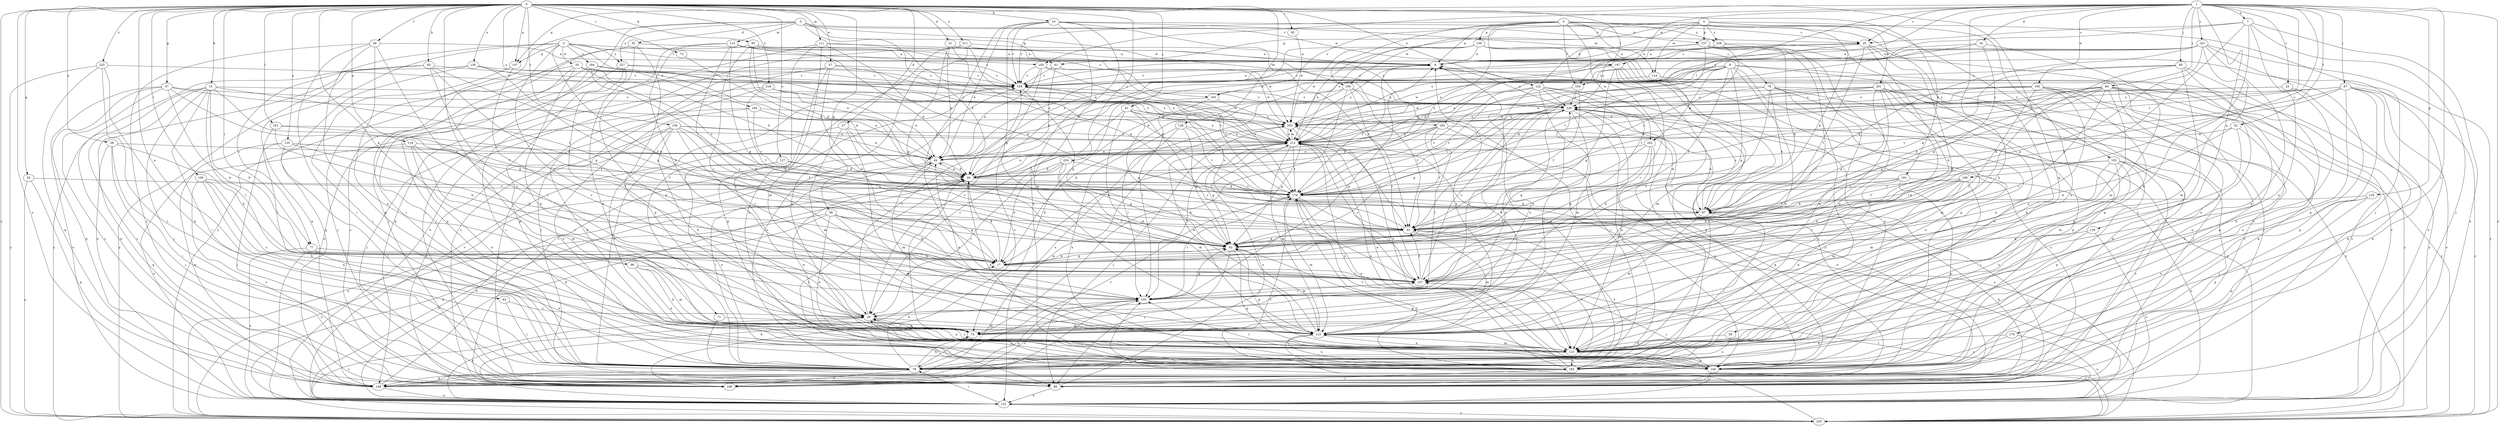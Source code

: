 strict digraph  {
0;
1;
2;
3;
4;
5;
6;
7;
8;
10;
15;
17;
23;
25;
26;
27;
31;
32;
33;
35;
36;
37;
38;
43;
44;
49;
52;
53;
54;
56;
57;
59;
61;
62;
65;
70;
71;
73;
77;
78;
79;
81;
82;
84;
85;
87;
88;
95;
96;
97;
100;
101;
104;
105;
111;
113;
114;
115;
119;
122;
123;
125;
127;
128;
130;
132;
135;
136;
137;
139;
140;
147;
149;
156;
157;
161;
164;
165;
166;
170;
176;
181;
182;
184;
185;
190;
192;
193;
194;
195;
197;
199;
201;
202;
203;
211;
212;
218;
220;
224;
225;
227;
228;
229;
0 -> 10  [label=b];
0 -> 15  [label=b];
0 -> 27  [label=d];
0 -> 31  [label=d];
0 -> 37  [label=e];
0 -> 38  [label=e];
0 -> 43  [label=e];
0 -> 49  [label=f];
0 -> 54  [label=g];
0 -> 56  [label=g];
0 -> 57  [label=g];
0 -> 59  [label=g];
0 -> 65  [label=h];
0 -> 71  [label=i];
0 -> 73  [label=i];
0 -> 77  [label=i];
0 -> 81  [label=j];
0 -> 82  [label=j];
0 -> 95  [label=k];
0 -> 96  [label=k];
0 -> 100  [label=l];
0 -> 101  [label=l];
0 -> 104  [label=l];
0 -> 111  [label=m];
0 -> 119  [label=n];
0 -> 122  [label=n];
0 -> 125  [label=o];
0 -> 127  [label=o];
0 -> 128  [label=o];
0 -> 130  [label=o];
0 -> 132  [label=o];
0 -> 147  [label=q];
0 -> 156  [label=r];
0 -> 181  [label=u];
0 -> 182  [label=u];
0 -> 211  [label=x];
0 -> 218  [label=y];
0 -> 220  [label=y];
0 -> 224  [label=z];
0 -> 225  [label=z];
1 -> 7  [label=a];
1 -> 23  [label=c];
1 -> 25  [label=c];
1 -> 32  [label=d];
1 -> 44  [label=e];
1 -> 52  [label=f];
1 -> 70  [label=h];
1 -> 84  [label=j];
1 -> 85  [label=j];
1 -> 87  [label=j];
1 -> 135  [label=p];
1 -> 136  [label=p];
1 -> 147  [label=q];
1 -> 161  [label=s];
1 -> 170  [label=t];
1 -> 176  [label=t];
1 -> 182  [label=u];
1 -> 190  [label=v];
1 -> 192  [label=v];
1 -> 195  [label=w];
1 -> 197  [label=w];
1 -> 220  [label=y];
2 -> 17  [label=b];
2 -> 33  [label=d];
2 -> 77  [label=i];
2 -> 147  [label=q];
2 -> 149  [label=q];
2 -> 157  [label=r];
2 -> 164  [label=s];
2 -> 165  [label=s];
2 -> 184  [label=u];
2 -> 192  [label=v];
2 -> 227  [label=z];
3 -> 25  [label=c];
3 -> 35  [label=d];
3 -> 36  [label=d];
3 -> 61  [label=g];
3 -> 88  [label=j];
3 -> 113  [label=m];
3 -> 197  [label=w];
3 -> 199  [label=w];
3 -> 220  [label=y];
3 -> 227  [label=z];
4 -> 61  [label=g];
4 -> 97  [label=k];
4 -> 114  [label=m];
4 -> 122  [label=n];
4 -> 123  [label=n];
4 -> 137  [label=p];
4 -> 193  [label=v];
4 -> 199  [label=w];
4 -> 201  [label=w];
4 -> 212  [label=x];
4 -> 228  [label=z];
5 -> 8  [label=a];
5 -> 78  [label=i];
5 -> 88  [label=j];
5 -> 104  [label=l];
5 -> 137  [label=p];
5 -> 139  [label=p];
5 -> 140  [label=p];
5 -> 165  [label=s];
5 -> 176  [label=t];
5 -> 185  [label=u];
5 -> 194  [label=v];
5 -> 202  [label=w];
5 -> 228  [label=z];
6 -> 44  [label=e];
6 -> 53  [label=f];
6 -> 62  [label=g];
6 -> 70  [label=h];
6 -> 79  [label=i];
6 -> 88  [label=j];
6 -> 104  [label=l];
6 -> 165  [label=s];
6 -> 176  [label=t];
6 -> 202  [label=w];
6 -> 203  [label=w];
6 -> 212  [label=x];
6 -> 220  [label=y];
7 -> 17  [label=b];
7 -> 25  [label=c];
7 -> 70  [label=h];
7 -> 88  [label=j];
7 -> 123  [label=n];
7 -> 132  [label=o];
7 -> 212  [label=x];
8 -> 25  [label=c];
8 -> 176  [label=t];
8 -> 185  [label=u];
8 -> 194  [label=v];
10 -> 25  [label=c];
10 -> 44  [label=e];
10 -> 53  [label=f];
10 -> 62  [label=g];
10 -> 114  [label=m];
10 -> 115  [label=m];
10 -> 157  [label=r];
10 -> 185  [label=u];
10 -> 194  [label=v];
15 -> 17  [label=b];
15 -> 53  [label=f];
15 -> 79  [label=i];
15 -> 88  [label=j];
15 -> 105  [label=l];
15 -> 149  [label=q];
15 -> 166  [label=s];
15 -> 176  [label=t];
15 -> 229  [label=z];
17 -> 36  [label=d];
17 -> 62  [label=g];
17 -> 157  [label=r];
23 -> 123  [label=n];
23 -> 149  [label=q];
23 -> 176  [label=t];
23 -> 229  [label=z];
25 -> 8  [label=a];
25 -> 17  [label=b];
25 -> 44  [label=e];
25 -> 53  [label=f];
25 -> 157  [label=r];
25 -> 185  [label=u];
26 -> 70  [label=h];
26 -> 115  [label=m];
26 -> 123  [label=n];
26 -> 132  [label=o];
26 -> 194  [label=v];
26 -> 229  [label=z];
27 -> 62  [label=g];
27 -> 88  [label=j];
27 -> 105  [label=l];
27 -> 115  [label=m];
27 -> 212  [label=x];
31 -> 8  [label=a];
31 -> 44  [label=e];
31 -> 62  [label=g];
31 -> 97  [label=k];
32 -> 8  [label=a];
32 -> 36  [label=d];
32 -> 62  [label=g];
32 -> 115  [label=m];
33 -> 36  [label=d];
33 -> 70  [label=h];
33 -> 79  [label=i];
33 -> 88  [label=j];
33 -> 176  [label=t];
33 -> 194  [label=v];
33 -> 212  [label=x];
35 -> 8  [label=a];
35 -> 88  [label=j];
35 -> 123  [label=n];
35 -> 140  [label=p];
36 -> 44  [label=e];
36 -> 70  [label=h];
36 -> 88  [label=j];
36 -> 123  [label=n];
36 -> 176  [label=t];
36 -> 212  [label=x];
37 -> 17  [label=b];
37 -> 88  [label=j];
37 -> 140  [label=p];
37 -> 166  [label=s];
37 -> 194  [label=v];
37 -> 212  [label=x];
38 -> 17  [label=b];
38 -> 44  [label=e];
38 -> 79  [label=i];
38 -> 88  [label=j];
38 -> 149  [label=q];
43 -> 26  [label=c];
43 -> 79  [label=i];
44 -> 36  [label=d];
44 -> 79  [label=i];
44 -> 115  [label=m];
44 -> 220  [label=y];
49 -> 8  [label=a];
49 -> 26  [label=c];
49 -> 79  [label=i];
49 -> 123  [label=n];
49 -> 140  [label=p];
49 -> 166  [label=s];
52 -> 17  [label=b];
52 -> 115  [label=m];
52 -> 123  [label=n];
52 -> 212  [label=x];
53 -> 62  [label=g];
53 -> 115  [label=m];
53 -> 194  [label=v];
53 -> 229  [label=z];
54 -> 149  [label=q];
54 -> 176  [label=t];
54 -> 220  [label=y];
56 -> 17  [label=b];
56 -> 53  [label=f];
56 -> 62  [label=g];
56 -> 115  [label=m];
56 -> 123  [label=n];
56 -> 132  [label=o];
56 -> 220  [label=y];
57 -> 17  [label=b];
57 -> 44  [label=e];
57 -> 62  [label=g];
57 -> 132  [label=o];
57 -> 149  [label=q];
57 -> 166  [label=s];
57 -> 229  [label=z];
59 -> 123  [label=n];
59 -> 185  [label=u];
61 -> 166  [label=s];
61 -> 176  [label=t];
61 -> 194  [label=v];
62 -> 17  [label=b];
62 -> 88  [label=j];
62 -> 115  [label=m];
62 -> 140  [label=p];
65 -> 26  [label=c];
65 -> 53  [label=f];
65 -> 62  [label=g];
65 -> 132  [label=o];
65 -> 194  [label=v];
65 -> 220  [label=y];
70 -> 26  [label=c];
70 -> 79  [label=i];
71 -> 79  [label=i];
71 -> 115  [label=m];
73 -> 36  [label=d];
77 -> 17  [label=b];
77 -> 132  [label=o];
77 -> 185  [label=u];
78 -> 88  [label=j];
78 -> 97  [label=k];
78 -> 140  [label=p];
78 -> 157  [label=r];
78 -> 185  [label=u];
78 -> 203  [label=w];
78 -> 220  [label=y];
78 -> 229  [label=z];
79 -> 8  [label=a];
79 -> 17  [label=b];
79 -> 53  [label=f];
79 -> 70  [label=h];
79 -> 149  [label=q];
79 -> 166  [label=s];
79 -> 176  [label=t];
79 -> 194  [label=v];
81 -> 26  [label=c];
81 -> 62  [label=g];
81 -> 115  [label=m];
81 -> 157  [label=r];
81 -> 176  [label=t];
81 -> 203  [label=w];
82 -> 203  [label=w];
84 -> 36  [label=d];
84 -> 62  [label=g];
84 -> 70  [label=h];
84 -> 97  [label=k];
84 -> 140  [label=p];
84 -> 149  [label=q];
84 -> 157  [label=r];
84 -> 166  [label=s];
84 -> 185  [label=u];
84 -> 212  [label=x];
84 -> 229  [label=z];
85 -> 79  [label=i];
85 -> 97  [label=k];
85 -> 123  [label=n];
85 -> 157  [label=r];
85 -> 185  [label=u];
85 -> 194  [label=v];
87 -> 97  [label=k];
87 -> 132  [label=o];
87 -> 140  [label=p];
87 -> 149  [label=q];
87 -> 176  [label=t];
87 -> 185  [label=u];
87 -> 203  [label=w];
87 -> 220  [label=y];
87 -> 229  [label=z];
88 -> 132  [label=o];
88 -> 157  [label=r];
88 -> 212  [label=x];
88 -> 229  [label=z];
95 -> 8  [label=a];
95 -> 36  [label=d];
95 -> 44  [label=e];
95 -> 79  [label=i];
95 -> 157  [label=r];
95 -> 203  [label=w];
95 -> 229  [label=z];
96 -> 70  [label=h];
96 -> 115  [label=m];
96 -> 123  [label=n];
96 -> 157  [label=r];
97 -> 53  [label=f];
97 -> 79  [label=i];
97 -> 88  [label=j];
97 -> 115  [label=m];
97 -> 203  [label=w];
97 -> 229  [label=z];
100 -> 26  [label=c];
100 -> 70  [label=h];
100 -> 123  [label=n];
100 -> 166  [label=s];
100 -> 176  [label=t];
101 -> 17  [label=b];
101 -> 53  [label=f];
101 -> 105  [label=l];
101 -> 212  [label=x];
104 -> 53  [label=f];
104 -> 176  [label=t];
104 -> 229  [label=z];
105 -> 8  [label=a];
105 -> 26  [label=c];
105 -> 62  [label=g];
105 -> 149  [label=q];
105 -> 157  [label=r];
105 -> 166  [label=s];
105 -> 176  [label=t];
105 -> 229  [label=z];
111 -> 8  [label=a];
111 -> 26  [label=c];
111 -> 97  [label=k];
111 -> 115  [label=m];
111 -> 149  [label=q];
111 -> 176  [label=t];
113 -> 8  [label=a];
113 -> 36  [label=d];
113 -> 62  [label=g];
113 -> 70  [label=h];
113 -> 105  [label=l];
113 -> 157  [label=r];
113 -> 194  [label=v];
114 -> 36  [label=d];
114 -> 220  [label=y];
115 -> 8  [label=a];
115 -> 44  [label=e];
115 -> 123  [label=n];
115 -> 185  [label=u];
115 -> 203  [label=w];
115 -> 220  [label=y];
119 -> 26  [label=c];
119 -> 44  [label=e];
119 -> 115  [label=m];
119 -> 123  [label=n];
119 -> 132  [label=o];
122 -> 70  [label=h];
122 -> 79  [label=i];
122 -> 115  [label=m];
122 -> 140  [label=p];
122 -> 166  [label=s];
122 -> 176  [label=t];
122 -> 212  [label=x];
122 -> 229  [label=z];
123 -> 26  [label=c];
123 -> 62  [label=g];
123 -> 79  [label=i];
123 -> 115  [label=m];
123 -> 140  [label=p];
123 -> 185  [label=u];
125 -> 17  [label=b];
125 -> 44  [label=e];
125 -> 79  [label=i];
125 -> 88  [label=j];
125 -> 149  [label=q];
125 -> 176  [label=t];
127 -> 36  [label=d];
127 -> 79  [label=i];
127 -> 176  [label=t];
127 -> 185  [label=u];
128 -> 62  [label=g];
128 -> 105  [label=l];
128 -> 176  [label=t];
128 -> 185  [label=u];
128 -> 212  [label=x];
130 -> 62  [label=g];
130 -> 149  [label=q];
130 -> 194  [label=v];
130 -> 212  [label=x];
130 -> 220  [label=y];
132 -> 17  [label=b];
132 -> 36  [label=d];
132 -> 79  [label=i];
132 -> 157  [label=r];
132 -> 176  [label=t];
132 -> 194  [label=v];
132 -> 220  [label=y];
135 -> 97  [label=k];
135 -> 123  [label=n];
135 -> 140  [label=p];
135 -> 149  [label=q];
136 -> 62  [label=g];
136 -> 79  [label=i];
136 -> 132  [label=o];
137 -> 8  [label=a];
137 -> 97  [label=k];
137 -> 123  [label=n];
137 -> 132  [label=o];
137 -> 157  [label=r];
137 -> 176  [label=t];
137 -> 194  [label=v];
139 -> 8  [label=a];
139 -> 44  [label=e];
139 -> 88  [label=j];
139 -> 132  [label=o];
139 -> 140  [label=p];
139 -> 203  [label=w];
139 -> 212  [label=x];
140 -> 8  [label=a];
140 -> 44  [label=e];
140 -> 62  [label=g];
140 -> 88  [label=j];
140 -> 105  [label=l];
140 -> 212  [label=x];
147 -> 26  [label=c];
147 -> 79  [label=i];
149 -> 36  [label=d];
149 -> 132  [label=o];
149 -> 203  [label=w];
156 -> 44  [label=e];
156 -> 53  [label=f];
156 -> 70  [label=h];
156 -> 88  [label=j];
156 -> 97  [label=k];
156 -> 123  [label=n];
156 -> 157  [label=r];
156 -> 166  [label=s];
156 -> 212  [label=x];
157 -> 53  [label=f];
157 -> 105  [label=l];
157 -> 229  [label=z];
161 -> 8  [label=a];
161 -> 44  [label=e];
161 -> 62  [label=g];
161 -> 97  [label=k];
161 -> 115  [label=m];
161 -> 123  [label=n];
161 -> 140  [label=p];
161 -> 194  [label=v];
161 -> 212  [label=x];
161 -> 220  [label=y];
164 -> 17  [label=b];
164 -> 36  [label=d];
164 -> 140  [label=p];
164 -> 166  [label=s];
164 -> 194  [label=v];
165 -> 70  [label=h];
165 -> 105  [label=l];
165 -> 212  [label=x];
166 -> 97  [label=k];
166 -> 105  [label=l];
166 -> 229  [label=z];
170 -> 123  [label=n];
170 -> 132  [label=o];
170 -> 185  [label=u];
176 -> 97  [label=k];
176 -> 115  [label=m];
176 -> 123  [label=n];
176 -> 157  [label=r];
181 -> 17  [label=b];
181 -> 53  [label=f];
181 -> 123  [label=n];
181 -> 132  [label=o];
181 -> 140  [label=p];
181 -> 176  [label=t];
182 -> 17  [label=b];
182 -> 36  [label=d];
182 -> 53  [label=f];
182 -> 97  [label=k];
182 -> 105  [label=l];
182 -> 132  [label=o];
182 -> 212  [label=x];
184 -> 88  [label=j];
184 -> 176  [label=t];
184 -> 185  [label=u];
184 -> 203  [label=w];
184 -> 212  [label=x];
185 -> 26  [label=c];
185 -> 53  [label=f];
185 -> 88  [label=j];
185 -> 176  [label=t];
185 -> 212  [label=x];
190 -> 17  [label=b];
190 -> 53  [label=f];
190 -> 79  [label=i];
190 -> 97  [label=k];
190 -> 115  [label=m];
190 -> 157  [label=r];
190 -> 176  [label=t];
192 -> 26  [label=c];
192 -> 44  [label=e];
192 -> 176  [label=t];
192 -> 194  [label=v];
192 -> 203  [label=w];
193 -> 36  [label=d];
193 -> 53  [label=f];
193 -> 79  [label=i];
193 -> 88  [label=j];
193 -> 115  [label=m];
193 -> 140  [label=p];
193 -> 166  [label=s];
193 -> 185  [label=u];
194 -> 8  [label=a];
194 -> 62  [label=g];
194 -> 166  [label=s];
194 -> 203  [label=w];
194 -> 229  [label=z];
195 -> 36  [label=d];
195 -> 70  [label=h];
195 -> 123  [label=n];
195 -> 157  [label=r];
195 -> 166  [label=s];
195 -> 212  [label=x];
195 -> 220  [label=y];
195 -> 229  [label=z];
197 -> 36  [label=d];
197 -> 62  [label=g];
197 -> 70  [label=h];
197 -> 79  [label=i];
197 -> 115  [label=m];
197 -> 157  [label=r];
197 -> 194  [label=v];
199 -> 17  [label=b];
199 -> 53  [label=f];
199 -> 70  [label=h];
199 -> 132  [label=o];
199 -> 157  [label=r];
199 -> 229  [label=z];
201 -> 62  [label=g];
201 -> 105  [label=l];
201 -> 115  [label=m];
201 -> 123  [label=n];
201 -> 149  [label=q];
201 -> 157  [label=r];
201 -> 203  [label=w];
201 -> 212  [label=x];
201 -> 229  [label=z];
202 -> 17  [label=b];
202 -> 44  [label=e];
202 -> 62  [label=g];
202 -> 140  [label=p];
202 -> 149  [label=q];
203 -> 8  [label=a];
203 -> 62  [label=g];
203 -> 123  [label=n];
203 -> 212  [label=x];
211 -> 8  [label=a];
211 -> 97  [label=k];
211 -> 123  [label=n];
211 -> 132  [label=o];
211 -> 185  [label=u];
211 -> 229  [label=z];
212 -> 44  [label=e];
212 -> 53  [label=f];
212 -> 62  [label=g];
212 -> 88  [label=j];
212 -> 105  [label=l];
212 -> 115  [label=m];
212 -> 123  [label=n];
212 -> 157  [label=r];
212 -> 176  [label=t];
212 -> 203  [label=w];
212 -> 220  [label=y];
218 -> 44  [label=e];
218 -> 53  [label=f];
218 -> 79  [label=i];
218 -> 140  [label=p];
218 -> 212  [label=x];
218 -> 229  [label=z];
220 -> 26  [label=c];
220 -> 36  [label=d];
220 -> 105  [label=l];
220 -> 176  [label=t];
224 -> 17  [label=b];
224 -> 26  [label=c];
224 -> 36  [label=d];
224 -> 62  [label=g];
224 -> 97  [label=k];
224 -> 115  [label=m];
225 -> 79  [label=i];
225 -> 140  [label=p];
225 -> 149  [label=q];
225 -> 194  [label=v];
225 -> 220  [label=y];
227 -> 105  [label=l];
227 -> 132  [label=o];
227 -> 140  [label=p];
227 -> 194  [label=v];
227 -> 203  [label=w];
228 -> 8  [label=a];
228 -> 123  [label=n];
228 -> 140  [label=p];
228 -> 176  [label=t];
228 -> 229  [label=z];
229 -> 8  [label=a];
229 -> 26  [label=c];
229 -> 62  [label=g];
229 -> 79  [label=i];
229 -> 115  [label=m];
229 -> 123  [label=n];
229 -> 132  [label=o];
229 -> 176  [label=t];
229 -> 203  [label=w];
}
